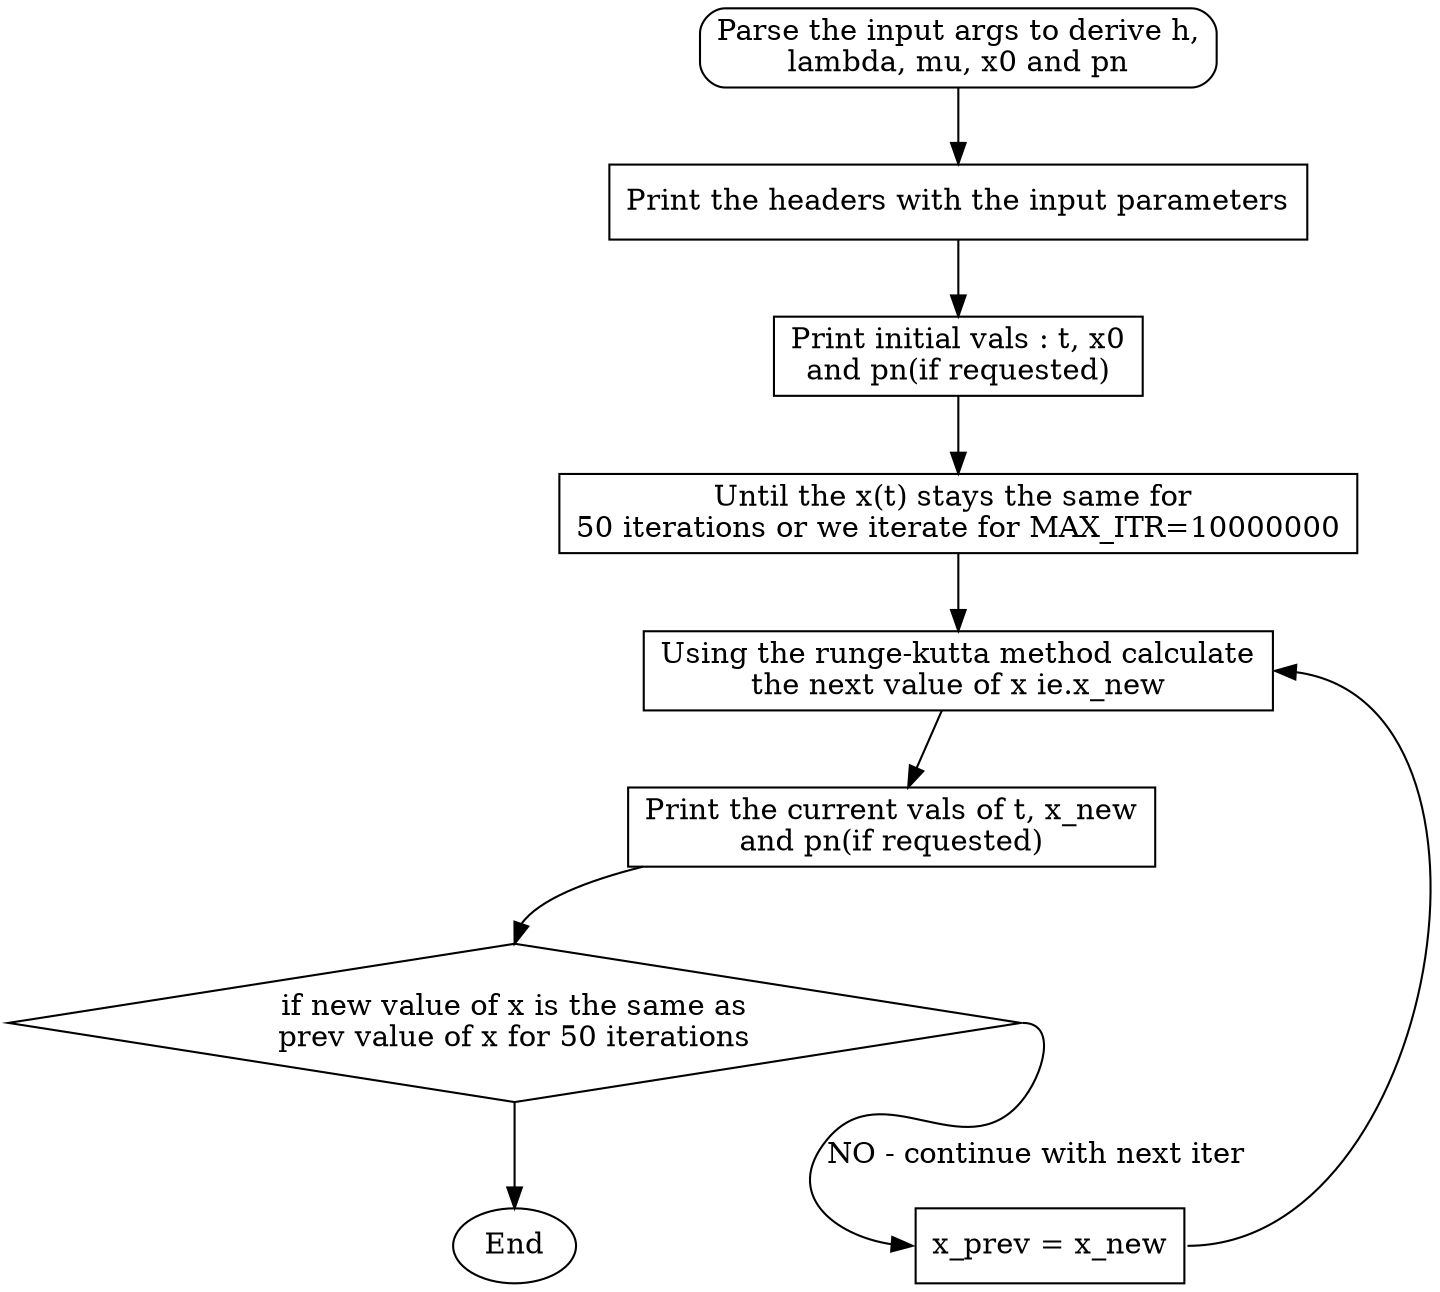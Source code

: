 digraph runge_kutta {
    input_args [shape=mrecord,style="rounded",label="Parse the input args to derive h,\nlambda, mu, x0 and pn"]
    print_hdrs [shape=box,label="Print the headers with the input parameters"]
    print_init_vals [shape=box,label="Print initial vals : t, x0\nand pn(if requested)"]

    loop_begin [shape=record,label="Until the x(t) stays the same for \n\50 iterations or we iterate for MAX_ITR=10000000"]
    calc_next_xval [shape=box,label="Using the runge-kutta method calculate\nthe next value of x ie.x_new"]
    
    print_vals [shape=box,label="Print the current vals of t, x_new\nand pn(if requested)"]

    chk_stable [shape=diamond,label="if new value of x is the same as\nprev value of x for 50 iterations"]

    set_next [shape=box, label="x_prev = x_new"]
   
    input_args -> print_hdrs -> print_init_vals -> loop_begin
    loop_begin -> calc_next_xval -> print_vals -> chk_stable:n
    chk_stable:e -> set_next:w [label="NO - continue with next iter"]
    set_next:e -> calc_next_xval:e
    chk_stable -> End
}
